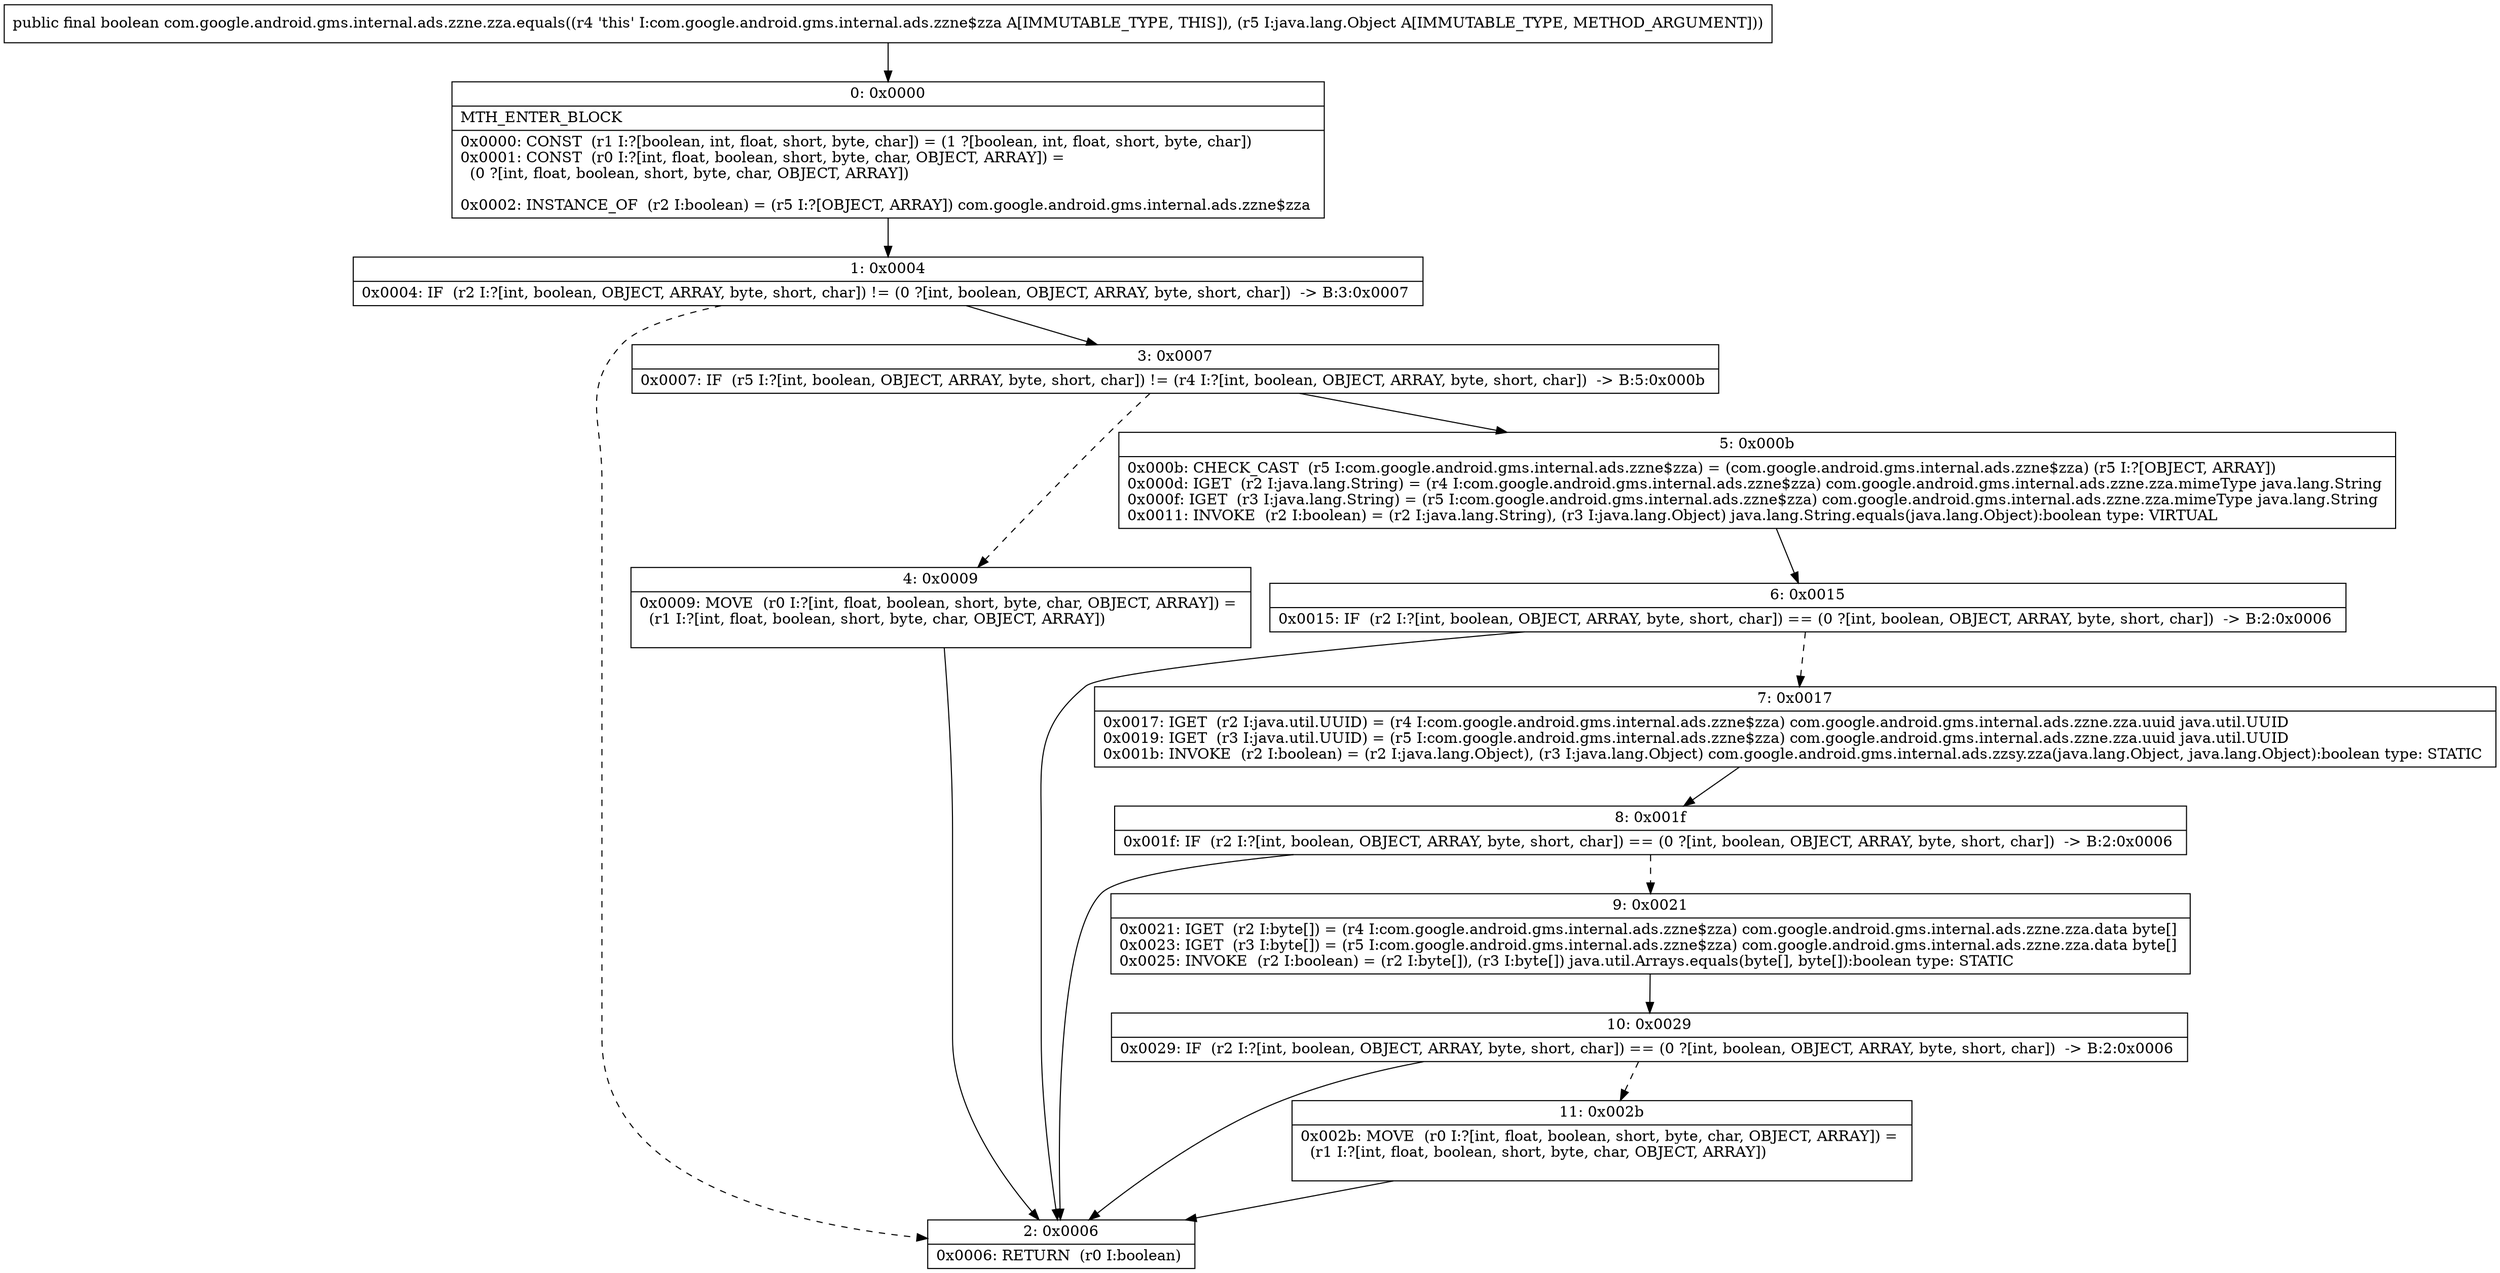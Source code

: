digraph "CFG forcom.google.android.gms.internal.ads.zzne.zza.equals(Ljava\/lang\/Object;)Z" {
Node_0 [shape=record,label="{0\:\ 0x0000|MTH_ENTER_BLOCK\l|0x0000: CONST  (r1 I:?[boolean, int, float, short, byte, char]) = (1 ?[boolean, int, float, short, byte, char]) \l0x0001: CONST  (r0 I:?[int, float, boolean, short, byte, char, OBJECT, ARRAY]) = \l  (0 ?[int, float, boolean, short, byte, char, OBJECT, ARRAY])\l \l0x0002: INSTANCE_OF  (r2 I:boolean) = (r5 I:?[OBJECT, ARRAY]) com.google.android.gms.internal.ads.zzne$zza \l}"];
Node_1 [shape=record,label="{1\:\ 0x0004|0x0004: IF  (r2 I:?[int, boolean, OBJECT, ARRAY, byte, short, char]) != (0 ?[int, boolean, OBJECT, ARRAY, byte, short, char])  \-\> B:3:0x0007 \l}"];
Node_2 [shape=record,label="{2\:\ 0x0006|0x0006: RETURN  (r0 I:boolean) \l}"];
Node_3 [shape=record,label="{3\:\ 0x0007|0x0007: IF  (r5 I:?[int, boolean, OBJECT, ARRAY, byte, short, char]) != (r4 I:?[int, boolean, OBJECT, ARRAY, byte, short, char])  \-\> B:5:0x000b \l}"];
Node_4 [shape=record,label="{4\:\ 0x0009|0x0009: MOVE  (r0 I:?[int, float, boolean, short, byte, char, OBJECT, ARRAY]) = \l  (r1 I:?[int, float, boolean, short, byte, char, OBJECT, ARRAY])\l \l}"];
Node_5 [shape=record,label="{5\:\ 0x000b|0x000b: CHECK_CAST  (r5 I:com.google.android.gms.internal.ads.zzne$zza) = (com.google.android.gms.internal.ads.zzne$zza) (r5 I:?[OBJECT, ARRAY]) \l0x000d: IGET  (r2 I:java.lang.String) = (r4 I:com.google.android.gms.internal.ads.zzne$zza) com.google.android.gms.internal.ads.zzne.zza.mimeType java.lang.String \l0x000f: IGET  (r3 I:java.lang.String) = (r5 I:com.google.android.gms.internal.ads.zzne$zza) com.google.android.gms.internal.ads.zzne.zza.mimeType java.lang.String \l0x0011: INVOKE  (r2 I:boolean) = (r2 I:java.lang.String), (r3 I:java.lang.Object) java.lang.String.equals(java.lang.Object):boolean type: VIRTUAL \l}"];
Node_6 [shape=record,label="{6\:\ 0x0015|0x0015: IF  (r2 I:?[int, boolean, OBJECT, ARRAY, byte, short, char]) == (0 ?[int, boolean, OBJECT, ARRAY, byte, short, char])  \-\> B:2:0x0006 \l}"];
Node_7 [shape=record,label="{7\:\ 0x0017|0x0017: IGET  (r2 I:java.util.UUID) = (r4 I:com.google.android.gms.internal.ads.zzne$zza) com.google.android.gms.internal.ads.zzne.zza.uuid java.util.UUID \l0x0019: IGET  (r3 I:java.util.UUID) = (r5 I:com.google.android.gms.internal.ads.zzne$zza) com.google.android.gms.internal.ads.zzne.zza.uuid java.util.UUID \l0x001b: INVOKE  (r2 I:boolean) = (r2 I:java.lang.Object), (r3 I:java.lang.Object) com.google.android.gms.internal.ads.zzsy.zza(java.lang.Object, java.lang.Object):boolean type: STATIC \l}"];
Node_8 [shape=record,label="{8\:\ 0x001f|0x001f: IF  (r2 I:?[int, boolean, OBJECT, ARRAY, byte, short, char]) == (0 ?[int, boolean, OBJECT, ARRAY, byte, short, char])  \-\> B:2:0x0006 \l}"];
Node_9 [shape=record,label="{9\:\ 0x0021|0x0021: IGET  (r2 I:byte[]) = (r4 I:com.google.android.gms.internal.ads.zzne$zza) com.google.android.gms.internal.ads.zzne.zza.data byte[] \l0x0023: IGET  (r3 I:byte[]) = (r5 I:com.google.android.gms.internal.ads.zzne$zza) com.google.android.gms.internal.ads.zzne.zza.data byte[] \l0x0025: INVOKE  (r2 I:boolean) = (r2 I:byte[]), (r3 I:byte[]) java.util.Arrays.equals(byte[], byte[]):boolean type: STATIC \l}"];
Node_10 [shape=record,label="{10\:\ 0x0029|0x0029: IF  (r2 I:?[int, boolean, OBJECT, ARRAY, byte, short, char]) == (0 ?[int, boolean, OBJECT, ARRAY, byte, short, char])  \-\> B:2:0x0006 \l}"];
Node_11 [shape=record,label="{11\:\ 0x002b|0x002b: MOVE  (r0 I:?[int, float, boolean, short, byte, char, OBJECT, ARRAY]) = \l  (r1 I:?[int, float, boolean, short, byte, char, OBJECT, ARRAY])\l \l}"];
MethodNode[shape=record,label="{public final boolean com.google.android.gms.internal.ads.zzne.zza.equals((r4 'this' I:com.google.android.gms.internal.ads.zzne$zza A[IMMUTABLE_TYPE, THIS]), (r5 I:java.lang.Object A[IMMUTABLE_TYPE, METHOD_ARGUMENT])) }"];
MethodNode -> Node_0;
Node_0 -> Node_1;
Node_1 -> Node_2[style=dashed];
Node_1 -> Node_3;
Node_3 -> Node_4[style=dashed];
Node_3 -> Node_5;
Node_4 -> Node_2;
Node_5 -> Node_6;
Node_6 -> Node_2;
Node_6 -> Node_7[style=dashed];
Node_7 -> Node_8;
Node_8 -> Node_2;
Node_8 -> Node_9[style=dashed];
Node_9 -> Node_10;
Node_10 -> Node_2;
Node_10 -> Node_11[style=dashed];
Node_11 -> Node_2;
}

